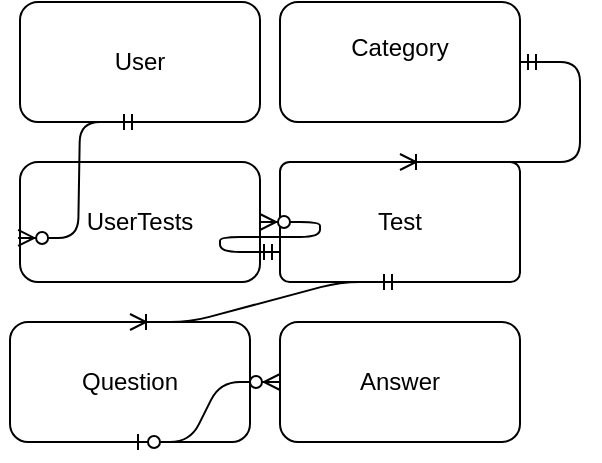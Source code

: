 <mxfile version="10.7.5" type="github"><diagram id="k08sGr4wDVorNT5w_O41" name="Page-1"><mxGraphModel dx="723" dy="784" grid="1" gridSize="5" guides="1" tooltips="1" connect="1" arrows="1" fold="1" page="1" pageScale="1" pageWidth="850" pageHeight="1100" math="0" shadow="0"><root><mxCell id="0"/><mxCell id="1" parent="0"/><mxCell id="rRogEiPBu9mWXBDC8hpV-2" value="User" style="rounded=1;whiteSpace=wrap;html=1;" vertex="1" parent="1"><mxGeometry x="140" y="5" width="120" height="60" as="geometry"/></mxCell><mxCell id="rRogEiPBu9mWXBDC8hpV-3" value="Test" style="rounded=1;whiteSpace=wrap;html=1;arcSize=8;" vertex="1" parent="1"><mxGeometry x="270" y="85" width="120" height="60" as="geometry"/></mxCell><mxCell id="rRogEiPBu9mWXBDC8hpV-4" value="Question" style="rounded=1;whiteSpace=wrap;html=1;" vertex="1" parent="1"><mxGeometry x="135" y="165" width="120" height="60" as="geometry"/></mxCell><mxCell id="rRogEiPBu9mWXBDC8hpV-6" value="Answer" style="rounded=1;whiteSpace=wrap;html=1;" vertex="1" parent="1"><mxGeometry x="270" y="165" width="120" height="60" as="geometry"/></mxCell><mxCell id="rRogEiPBu9mWXBDC8hpV-7" value="&lt;div&gt;Category&lt;/div&gt;&lt;div&gt;&lt;br&gt;&lt;/div&gt;" style="rounded=1;whiteSpace=wrap;html=1;" vertex="1" parent="1"><mxGeometry x="270" y="5" width="120" height="60" as="geometry"/></mxCell><mxCell id="rRogEiPBu9mWXBDC8hpV-8" value="UserTests" style="rounded=1;whiteSpace=wrap;html=1;" vertex="1" parent="1"><mxGeometry x="140" y="85" width="120" height="60" as="geometry"/></mxCell><mxCell id="rRogEiPBu9mWXBDC8hpV-23" value="" style="edgeStyle=entityRelationEdgeStyle;fontSize=12;html=1;endArrow=ERzeroToMany;startArrow=ERmandOne;exitX=0.5;exitY=1;exitDx=0;exitDy=0;entryX=-0.008;entryY=0.633;entryDx=0;entryDy=0;entryPerimeter=0;" edge="1" parent="1" source="rRogEiPBu9mWXBDC8hpV-2" target="rRogEiPBu9mWXBDC8hpV-8"><mxGeometry width="100" height="100" relative="1" as="geometry"><mxPoint x="235" y="120" as="sourcePoint"/><mxPoint x="85" y="20" as="targetPoint"/></mxGeometry></mxCell><mxCell id="rRogEiPBu9mWXBDC8hpV-24" value="" style="edgeStyle=entityRelationEdgeStyle;fontSize=12;html=1;endArrow=ERzeroToMany;startArrow=ERmandOne;exitX=0;exitY=0.75;exitDx=0;exitDy=0;entryX=1;entryY=0.5;entryDx=0;entryDy=0;" edge="1" parent="1" source="rRogEiPBu9mWXBDC8hpV-3" target="rRogEiPBu9mWXBDC8hpV-8"><mxGeometry width="100" height="100" relative="1" as="geometry"><mxPoint x="460" y="405" as="sourcePoint"/><mxPoint x="560" y="305" as="targetPoint"/></mxGeometry></mxCell><mxCell id="rRogEiPBu9mWXBDC8hpV-26" value="" style="edgeStyle=entityRelationEdgeStyle;fontSize=12;html=1;endArrow=ERoneToMany;startArrow=ERmandOne;entryX=0.5;entryY=0;entryDx=0;entryDy=0;" edge="1" parent="1" source="rRogEiPBu9mWXBDC8hpV-7" target="rRogEiPBu9mWXBDC8hpV-3"><mxGeometry width="100" height="100" relative="1" as="geometry"><mxPoint x="10" y="560" as="sourcePoint"/><mxPoint x="110" y="460" as="targetPoint"/></mxGeometry></mxCell><mxCell id="rRogEiPBu9mWXBDC8hpV-28" value="" style="edgeStyle=entityRelationEdgeStyle;fontSize=12;html=1;endArrow=ERoneToMany;startArrow=ERmandOne;exitX=0.5;exitY=1;exitDx=0;exitDy=0;entryX=0.5;entryY=0;entryDx=0;entryDy=0;" edge="1" parent="1" source="rRogEiPBu9mWXBDC8hpV-3" target="rRogEiPBu9mWXBDC8hpV-4"><mxGeometry width="100" height="100" relative="1" as="geometry"><mxPoint x="10" y="620" as="sourcePoint"/><mxPoint x="110" y="520" as="targetPoint"/></mxGeometry></mxCell><mxCell id="rRogEiPBu9mWXBDC8hpV-30" value="" style="edgeStyle=entityRelationEdgeStyle;fontSize=12;html=1;endArrow=ERzeroToMany;startArrow=ERzeroToOne;exitX=0.5;exitY=1;exitDx=0;exitDy=0;entryX=0;entryY=0.5;entryDx=0;entryDy=0;" edge="1" parent="1" source="rRogEiPBu9mWXBDC8hpV-4" target="rRogEiPBu9mWXBDC8hpV-6"><mxGeometry width="100" height="100" relative="1" as="geometry"><mxPoint x="85" y="620" as="sourcePoint"/><mxPoint x="185" y="520" as="targetPoint"/></mxGeometry></mxCell></root></mxGraphModel></diagram></mxfile>